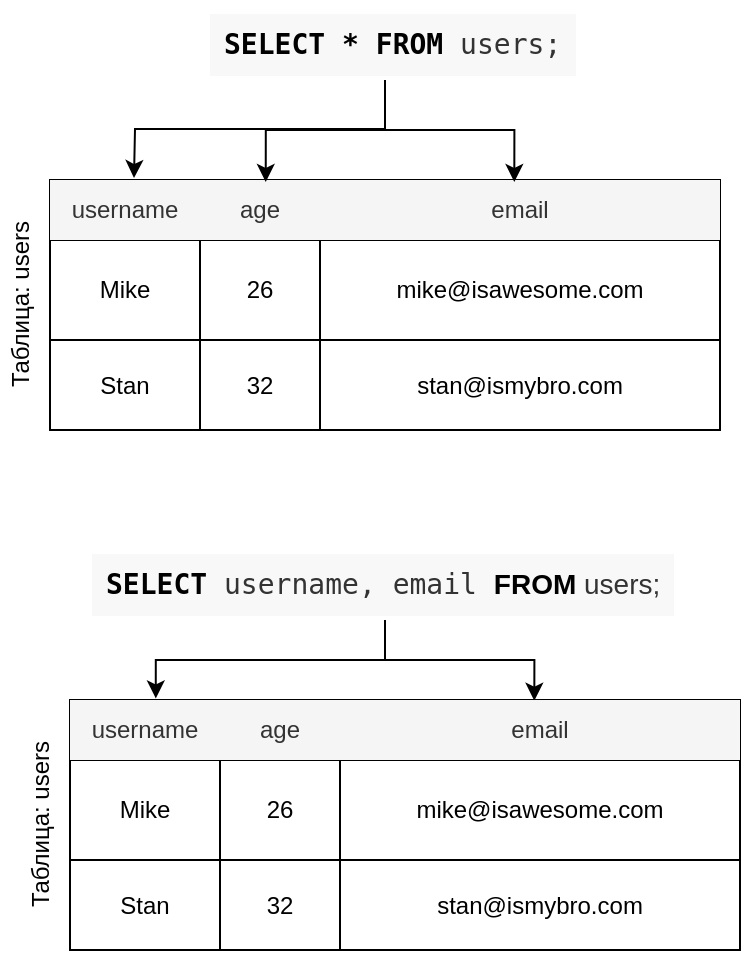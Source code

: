 <mxfile version="13.6.9" type="github">
  <diagram id="u2wsKQtZN4uYwr5G9Hsj" name="Page-1">
    <mxGraphModel dx="911" dy="922" grid="1" gridSize="10" guides="1" tooltips="1" connect="1" arrows="1" fold="1" page="1" pageScale="1" pageWidth="827" pageHeight="1169" math="0" shadow="0">
      <root>
        <mxCell id="0" />
        <mxCell id="1" parent="0" />
        <mxCell id="cPQ0QLwJZgOI13SeKZIp-2" value="Таблица: users" style="text;html=1;align=center;verticalAlign=middle;resizable=0;points=[];autosize=1;rotation=-90;" vertex="1" parent="1">
          <mxGeometry x="30" y="252.5" width="100" height="20" as="geometry" />
        </mxCell>
        <mxCell id="cPQ0QLwJZgOI13SeKZIp-3" value="" style="shape=table;html=1;whiteSpace=wrap;startSize=0;container=1;collapsible=0;childLayout=tableLayout;" vertex="1" parent="1">
          <mxGeometry x="95" y="200" width="335" height="125" as="geometry" />
        </mxCell>
        <mxCell id="cPQ0QLwJZgOI13SeKZIp-4" value="" style="shape=partialRectangle;html=1;whiteSpace=wrap;collapsible=0;dropTarget=0;pointerEvents=0;fillColor=none;top=0;left=0;bottom=0;right=0;points=[[0,0.5],[1,0.5]];portConstraint=eastwest;" vertex="1" parent="cPQ0QLwJZgOI13SeKZIp-3">
          <mxGeometry width="335" height="30" as="geometry" />
        </mxCell>
        <mxCell id="cPQ0QLwJZgOI13SeKZIp-5" value="username" style="shape=partialRectangle;html=1;whiteSpace=wrap;connectable=0;fillColor=#f5f5f5;top=0;left=0;bottom=0;right=0;overflow=hidden;strokeColor=#666666;fontColor=#333333;" vertex="1" parent="cPQ0QLwJZgOI13SeKZIp-4">
          <mxGeometry width="75" height="30" as="geometry" />
        </mxCell>
        <mxCell id="cPQ0QLwJZgOI13SeKZIp-6" value="age" style="shape=partialRectangle;html=1;whiteSpace=wrap;connectable=0;fillColor=#f5f5f5;top=0;left=0;bottom=0;right=0;overflow=hidden;strokeColor=#666666;fontColor=#333333;" vertex="1" parent="cPQ0QLwJZgOI13SeKZIp-4">
          <mxGeometry x="75" width="60" height="30" as="geometry" />
        </mxCell>
        <mxCell id="cPQ0QLwJZgOI13SeKZIp-7" value="email" style="shape=partialRectangle;html=1;whiteSpace=wrap;connectable=0;fillColor=#f5f5f5;top=0;left=0;bottom=0;right=0;overflow=hidden;strokeColor=#666666;fontColor=#333333;" vertex="1" parent="cPQ0QLwJZgOI13SeKZIp-4">
          <mxGeometry x="135" width="200" height="30" as="geometry" />
        </mxCell>
        <mxCell id="cPQ0QLwJZgOI13SeKZIp-8" value="" style="shape=partialRectangle;html=1;whiteSpace=wrap;collapsible=0;dropTarget=0;pointerEvents=0;fillColor=none;top=0;left=0;bottom=0;right=0;points=[[0,0.5],[1,0.5]];portConstraint=eastwest;" vertex="1" parent="cPQ0QLwJZgOI13SeKZIp-3">
          <mxGeometry y="30" width="335" height="50" as="geometry" />
        </mxCell>
        <mxCell id="cPQ0QLwJZgOI13SeKZIp-9" value="Mike" style="shape=partialRectangle;html=1;whiteSpace=wrap;connectable=0;fillColor=none;top=0;left=0;bottom=0;right=0;overflow=hidden;" vertex="1" parent="cPQ0QLwJZgOI13SeKZIp-8">
          <mxGeometry width="75" height="50" as="geometry" />
        </mxCell>
        <mxCell id="cPQ0QLwJZgOI13SeKZIp-10" value="26" style="shape=partialRectangle;html=1;whiteSpace=wrap;connectable=0;fillColor=none;top=0;left=0;bottom=0;right=0;overflow=hidden;" vertex="1" parent="cPQ0QLwJZgOI13SeKZIp-8">
          <mxGeometry x="75" width="60" height="50" as="geometry" />
        </mxCell>
        <mxCell id="cPQ0QLwJZgOI13SeKZIp-11" value="mike@isawesome.com" style="shape=partialRectangle;html=1;whiteSpace=wrap;connectable=0;fillColor=none;top=0;left=0;bottom=0;right=0;overflow=hidden;" vertex="1" parent="cPQ0QLwJZgOI13SeKZIp-8">
          <mxGeometry x="135" width="200" height="50" as="geometry" />
        </mxCell>
        <mxCell id="cPQ0QLwJZgOI13SeKZIp-12" value="" style="shape=partialRectangle;html=1;whiteSpace=wrap;collapsible=0;dropTarget=0;pointerEvents=0;fillColor=none;top=0;left=0;bottom=0;right=0;points=[[0,0.5],[1,0.5]];portConstraint=eastwest;" vertex="1" parent="cPQ0QLwJZgOI13SeKZIp-3">
          <mxGeometry y="80" width="335" height="45" as="geometry" />
        </mxCell>
        <mxCell id="cPQ0QLwJZgOI13SeKZIp-13" value="Stan" style="shape=partialRectangle;html=1;whiteSpace=wrap;connectable=0;fillColor=none;top=0;left=0;bottom=0;right=0;overflow=hidden;" vertex="1" parent="cPQ0QLwJZgOI13SeKZIp-12">
          <mxGeometry width="75" height="45" as="geometry" />
        </mxCell>
        <mxCell id="cPQ0QLwJZgOI13SeKZIp-14" value="32" style="shape=partialRectangle;html=1;whiteSpace=wrap;connectable=0;fillColor=none;top=0;left=0;bottom=0;right=0;overflow=hidden;" vertex="1" parent="cPQ0QLwJZgOI13SeKZIp-12">
          <mxGeometry x="75" width="60" height="45" as="geometry" />
        </mxCell>
        <mxCell id="cPQ0QLwJZgOI13SeKZIp-15" value="stan@ismybro.com" style="shape=partialRectangle;html=1;whiteSpace=wrap;connectable=0;fillColor=none;top=0;left=0;bottom=0;right=0;overflow=hidden;" vertex="1" parent="cPQ0QLwJZgOI13SeKZIp-12">
          <mxGeometry x="135" width="200" height="45" as="geometry" />
        </mxCell>
        <mxCell id="cPQ0QLwJZgOI13SeKZIp-23" style="edgeStyle=orthogonalEdgeStyle;rounded=0;orthogonalLoop=1;jettySize=auto;html=1;exitX=0.5;exitY=1;exitDx=0;exitDy=0;" edge="1" parent="1" source="cPQ0QLwJZgOI13SeKZIp-18">
          <mxGeometry relative="1" as="geometry">
            <mxPoint x="137" y="199" as="targetPoint" />
          </mxGeometry>
        </mxCell>
        <mxCell id="cPQ0QLwJZgOI13SeKZIp-24" style="edgeStyle=orthogonalEdgeStyle;rounded=0;orthogonalLoop=1;jettySize=auto;html=1;exitX=0.5;exitY=1;exitDx=0;exitDy=0;entryX=0.322;entryY=0.033;entryDx=0;entryDy=0;entryPerimeter=0;" edge="1" parent="1" source="cPQ0QLwJZgOI13SeKZIp-18" target="cPQ0QLwJZgOI13SeKZIp-4">
          <mxGeometry relative="1" as="geometry" />
        </mxCell>
        <mxCell id="cPQ0QLwJZgOI13SeKZIp-25" style="edgeStyle=orthogonalEdgeStyle;rounded=0;orthogonalLoop=1;jettySize=auto;html=1;exitX=0.5;exitY=1;exitDx=0;exitDy=0;entryX=0.693;entryY=0.033;entryDx=0;entryDy=0;entryPerimeter=0;" edge="1" parent="1" source="cPQ0QLwJZgOI13SeKZIp-18" target="cPQ0QLwJZgOI13SeKZIp-4">
          <mxGeometry relative="1" as="geometry" />
        </mxCell>
        <mxCell id="cPQ0QLwJZgOI13SeKZIp-18" value="&lt;pre class=&quot;hljs&quot; style=&quot;box-sizing: border-box ; font-family: , &amp;#34;menlo&amp;#34; , &amp;#34;monaco&amp;#34; , &amp;#34;consolas&amp;#34; , &amp;#34;liberation mono&amp;#34; , &amp;#34;courier new&amp;#34; , monospace ; font-size: 14px ; margin-top: 0px ; margin-bottom: 1rem ; overflow: auto ; display: block ; color: rgb(51 , 51 , 51) ; padding: 0.5em ; background: rgb(248 , 248 , 248) ; font-style: normal ; font-weight: 400 ; letter-spacing: normal ; text-align: left ; text-indent: 0px ; text-transform: none ; word-spacing: 0px&quot;&gt;&lt;code class=&quot;sql&quot; style=&quot;box-sizing: border-box ; font-family: , &amp;#34;menlo&amp;#34; , &amp;#34;monaco&amp;#34; , &amp;#34;consolas&amp;#34; , &amp;#34;liberation mono&amp;#34; , &amp;#34;courier new&amp;#34; , monospace ; font-size: inherit ; color: inherit ; overflow-wrap: break-word ; word-break: normal&quot;&gt;&lt;span style=&quot;box-sizing: border-box ; color: rgb(0 , 0 , 0) ; font-weight: bold&quot;&gt;SELECT&lt;/span&gt; &lt;span style=&quot;box-sizing: border-box ; color: rgb(0 , 0 , 0) ; font-weight: bold&quot;&gt;*&lt;/span&gt; &lt;span style=&quot;box-sizing: border-box ; color: rgb(0 , 0 , 0) ; font-weight: bold&quot;&gt;FROM&lt;/span&gt; &lt;span style=&quot;box-sizing: border-box ; background-color: rgb(248 , 248 , 248)&quot;&gt;users&lt;/span&gt;&lt;span style=&quot;box-sizing: border-box ; background-color: rgb(248 , 248 , 248)&quot;&gt;;&lt;/span&gt;&lt;/code&gt;&lt;/pre&gt;" style="text;whiteSpace=wrap;html=1;" vertex="1" parent="1">
          <mxGeometry x="172.5" y="110" width="180" height="40" as="geometry" />
        </mxCell>
        <mxCell id="cPQ0QLwJZgOI13SeKZIp-26" value="Таблица: users" style="text;html=1;align=center;verticalAlign=middle;resizable=0;points=[];autosize=1;rotation=-90;" vertex="1" parent="1">
          <mxGeometry x="40" y="512.5" width="100" height="20" as="geometry" />
        </mxCell>
        <mxCell id="cPQ0QLwJZgOI13SeKZIp-44" style="edgeStyle=orthogonalEdgeStyle;rounded=0;orthogonalLoop=1;jettySize=auto;html=1;exitX=0.5;exitY=1;exitDx=0;exitDy=0;entryX=0.128;entryY=-0.027;entryDx=0;entryDy=0;entryPerimeter=0;" edge="1" parent="1" source="cPQ0QLwJZgOI13SeKZIp-43" target="cPQ0QLwJZgOI13SeKZIp-28">
          <mxGeometry relative="1" as="geometry" />
        </mxCell>
        <mxCell id="cPQ0QLwJZgOI13SeKZIp-45" style="edgeStyle=orthogonalEdgeStyle;rounded=0;orthogonalLoop=1;jettySize=auto;html=1;exitX=0.5;exitY=1;exitDx=0;exitDy=0;entryX=0.693;entryY=0.012;entryDx=0;entryDy=0;entryPerimeter=0;" edge="1" parent="1" source="cPQ0QLwJZgOI13SeKZIp-43" target="cPQ0QLwJZgOI13SeKZIp-28">
          <mxGeometry relative="1" as="geometry" />
        </mxCell>
        <mxCell id="cPQ0QLwJZgOI13SeKZIp-43" value="&lt;pre class=&quot;hljs&quot; style=&quot;box-sizing: border-box ; font-family: , &amp;#34;menlo&amp;#34; , &amp;#34;monaco&amp;#34; , &amp;#34;consolas&amp;#34; , &amp;#34;liberation mono&amp;#34; , &amp;#34;courier new&amp;#34; , monospace ; font-size: 14px ; margin-top: 0px ; margin-bottom: 1rem ; overflow: auto ; display: block ; color: rgb(51 , 51 , 51) ; padding: 0.5em ; background: rgb(248 , 248 , 248) ; font-style: normal ; font-weight: 400 ; letter-spacing: normal ; text-align: left ; text-indent: 0px ; text-transform: none ; word-spacing: 0px&quot;&gt;&lt;code class=&quot;sql&quot; style=&quot;box-sizing: border-box ; font-family: , &amp;#34;menlo&amp;#34; , &amp;#34;monaco&amp;#34; , &amp;#34;consolas&amp;#34; , &amp;#34;liberation mono&amp;#34; , &amp;#34;courier new&amp;#34; , monospace ; font-size: inherit ; color: inherit ; overflow-wrap: break-word ; word-break: normal&quot;&gt;&lt;span style=&quot;box-sizing: border-box ; color: rgb(0 , 0 , 0) ; font-weight: bold&quot;&gt;SELECT&lt;/span&gt; username&lt;span style=&quot;color: inherit ; font-family: , &amp;#34;menlo&amp;#34; , &amp;#34;monaco&amp;#34; , &amp;#34;consolas&amp;#34; , &amp;#34;liberation mono&amp;#34; , &amp;#34;courier new&amp;#34; , monospace ; font-size: inherit ; box-sizing: border-box&quot;&gt;,&lt;/span&gt;&lt;span style=&quot;color: inherit ; font-family: , &amp;#34;menlo&amp;#34; , &amp;#34;monaco&amp;#34; , &amp;#34;consolas&amp;#34; , &amp;#34;liberation mono&amp;#34; , &amp;#34;courier new&amp;#34; , monospace ; font-size: inherit&quot;&gt; &lt;/span&gt;&lt;span style=&quot;color: inherit ; font-family: , &amp;#34;menlo&amp;#34; , &amp;#34;monaco&amp;#34; , &amp;#34;consolas&amp;#34; , &amp;#34;liberation mono&amp;#34; , &amp;#34;courier new&amp;#34; , monospace ; font-size: inherit ; box-sizing: border-box&quot;&gt;email&lt;/span&gt; &lt;span style=&quot;font-size: inherit ; font-family: &amp;#34;helvetica&amp;#34; ; box-sizing: border-box ; color: rgb(0 , 0 , 0) ; font-weight: bold&quot;&gt;FROM&lt;/span&gt;&lt;span style=&quot;color: inherit ; font-size: inherit ; font-family: &amp;#34;helvetica&amp;#34;&quot;&gt; &lt;/span&gt;&lt;span style=&quot;color: inherit ; font-size: inherit ; font-family: &amp;#34;helvetica&amp;#34; ; box-sizing: border-box&quot;&gt;users&lt;/span&gt;&lt;span style=&quot;color: inherit ; font-size: inherit ; font-family: &amp;#34;helvetica&amp;#34; ; box-sizing: border-box&quot;&gt;;&lt;/span&gt;&lt;br&gt;&lt;/code&gt;&lt;/pre&gt;" style="text;whiteSpace=wrap;html=1;" vertex="1" parent="1">
          <mxGeometry x="113.75" y="380" width="297.5" height="40" as="geometry" />
        </mxCell>
        <mxCell id="cPQ0QLwJZgOI13SeKZIp-27" value="" style="shape=table;html=1;whiteSpace=wrap;startSize=0;container=1;collapsible=0;childLayout=tableLayout;" vertex="1" parent="1">
          <mxGeometry x="105" y="460" width="335" height="125" as="geometry" />
        </mxCell>
        <mxCell id="cPQ0QLwJZgOI13SeKZIp-28" value="" style="shape=partialRectangle;html=1;whiteSpace=wrap;collapsible=0;dropTarget=0;pointerEvents=0;fillColor=none;top=0;left=0;bottom=0;right=0;points=[[0,0.5],[1,0.5]];portConstraint=eastwest;" vertex="1" parent="cPQ0QLwJZgOI13SeKZIp-27">
          <mxGeometry width="335" height="30" as="geometry" />
        </mxCell>
        <mxCell id="cPQ0QLwJZgOI13SeKZIp-29" value="username" style="shape=partialRectangle;html=1;whiteSpace=wrap;connectable=0;fillColor=#f5f5f5;top=0;left=0;bottom=0;right=0;overflow=hidden;strokeColor=#666666;fontColor=#333333;" vertex="1" parent="cPQ0QLwJZgOI13SeKZIp-28">
          <mxGeometry width="75" height="30" as="geometry" />
        </mxCell>
        <mxCell id="cPQ0QLwJZgOI13SeKZIp-30" value="age" style="shape=partialRectangle;html=1;whiteSpace=wrap;connectable=0;fillColor=#f5f5f5;top=0;left=0;bottom=0;right=0;overflow=hidden;strokeColor=#666666;fontColor=#333333;" vertex="1" parent="cPQ0QLwJZgOI13SeKZIp-28">
          <mxGeometry x="75" width="60" height="30" as="geometry" />
        </mxCell>
        <mxCell id="cPQ0QLwJZgOI13SeKZIp-31" value="email" style="shape=partialRectangle;html=1;whiteSpace=wrap;connectable=0;fillColor=#f5f5f5;top=0;left=0;bottom=0;right=0;overflow=hidden;strokeColor=#666666;fontColor=#333333;" vertex="1" parent="cPQ0QLwJZgOI13SeKZIp-28">
          <mxGeometry x="135" width="200" height="30" as="geometry" />
        </mxCell>
        <mxCell id="cPQ0QLwJZgOI13SeKZIp-32" value="" style="shape=partialRectangle;html=1;whiteSpace=wrap;collapsible=0;dropTarget=0;pointerEvents=0;fillColor=none;top=0;left=0;bottom=0;right=0;points=[[0,0.5],[1,0.5]];portConstraint=eastwest;" vertex="1" parent="cPQ0QLwJZgOI13SeKZIp-27">
          <mxGeometry y="30" width="335" height="50" as="geometry" />
        </mxCell>
        <mxCell id="cPQ0QLwJZgOI13SeKZIp-33" value="Mike" style="shape=partialRectangle;html=1;whiteSpace=wrap;connectable=0;fillColor=none;top=0;left=0;bottom=0;right=0;overflow=hidden;" vertex="1" parent="cPQ0QLwJZgOI13SeKZIp-32">
          <mxGeometry width="75" height="50" as="geometry" />
        </mxCell>
        <mxCell id="cPQ0QLwJZgOI13SeKZIp-34" value="26" style="shape=partialRectangle;html=1;whiteSpace=wrap;connectable=0;fillColor=none;top=0;left=0;bottom=0;right=0;overflow=hidden;" vertex="1" parent="cPQ0QLwJZgOI13SeKZIp-32">
          <mxGeometry x="75" width="60" height="50" as="geometry" />
        </mxCell>
        <mxCell id="cPQ0QLwJZgOI13SeKZIp-35" value="mike@isawesome.com" style="shape=partialRectangle;html=1;whiteSpace=wrap;connectable=0;fillColor=none;top=0;left=0;bottom=0;right=0;overflow=hidden;" vertex="1" parent="cPQ0QLwJZgOI13SeKZIp-32">
          <mxGeometry x="135" width="200" height="50" as="geometry" />
        </mxCell>
        <mxCell id="cPQ0QLwJZgOI13SeKZIp-36" value="" style="shape=partialRectangle;html=1;whiteSpace=wrap;collapsible=0;dropTarget=0;pointerEvents=0;fillColor=none;top=0;left=0;bottom=0;right=0;points=[[0,0.5],[1,0.5]];portConstraint=eastwest;" vertex="1" parent="cPQ0QLwJZgOI13SeKZIp-27">
          <mxGeometry y="80" width="335" height="45" as="geometry" />
        </mxCell>
        <mxCell id="cPQ0QLwJZgOI13SeKZIp-37" value="Stan" style="shape=partialRectangle;html=1;whiteSpace=wrap;connectable=0;fillColor=none;top=0;left=0;bottom=0;right=0;overflow=hidden;" vertex="1" parent="cPQ0QLwJZgOI13SeKZIp-36">
          <mxGeometry width="75" height="45" as="geometry" />
        </mxCell>
        <mxCell id="cPQ0QLwJZgOI13SeKZIp-38" value="32" style="shape=partialRectangle;html=1;whiteSpace=wrap;connectable=0;fillColor=none;top=0;left=0;bottom=0;right=0;overflow=hidden;" vertex="1" parent="cPQ0QLwJZgOI13SeKZIp-36">
          <mxGeometry x="75" width="60" height="45" as="geometry" />
        </mxCell>
        <mxCell id="cPQ0QLwJZgOI13SeKZIp-39" value="stan@ismybro.com" style="shape=partialRectangle;html=1;whiteSpace=wrap;connectable=0;fillColor=none;top=0;left=0;bottom=0;right=0;overflow=hidden;" vertex="1" parent="cPQ0QLwJZgOI13SeKZIp-36">
          <mxGeometry x="135" width="200" height="45" as="geometry" />
        </mxCell>
      </root>
    </mxGraphModel>
  </diagram>
</mxfile>
